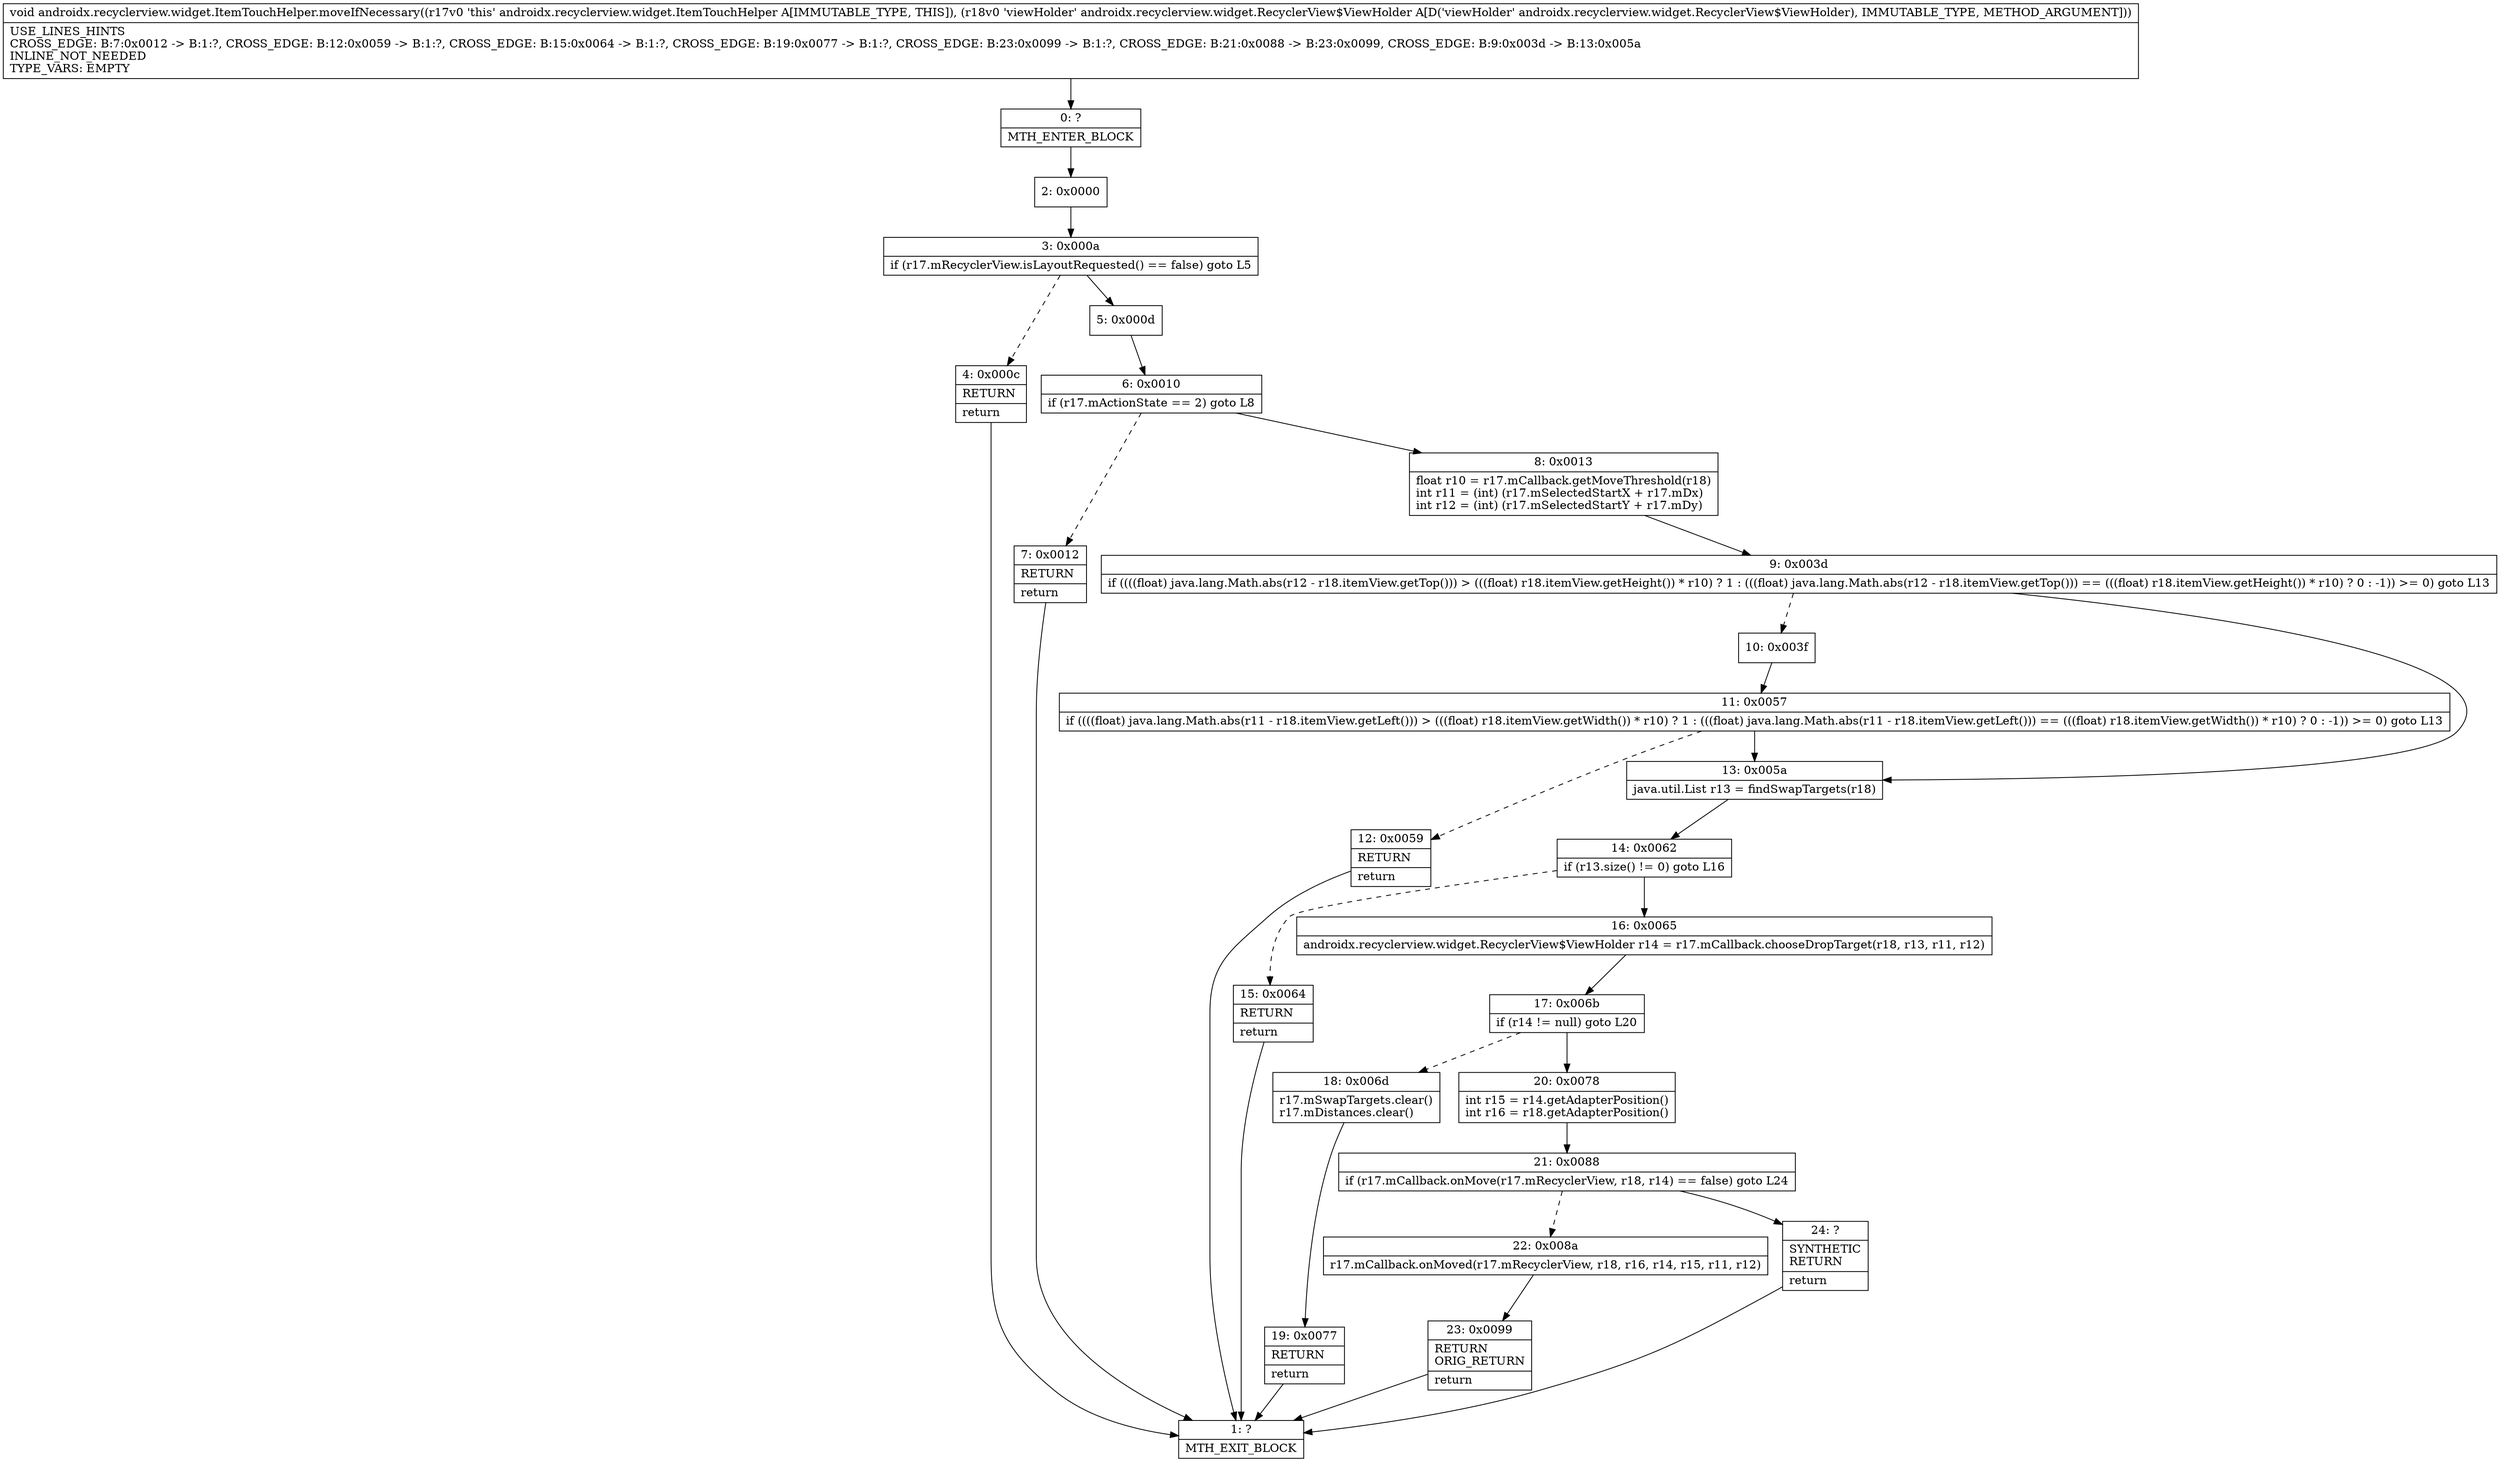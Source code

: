 digraph "CFG forandroidx.recyclerview.widget.ItemTouchHelper.moveIfNecessary(Landroidx\/recyclerview\/widget\/RecyclerView$ViewHolder;)V" {
Node_0 [shape=record,label="{0\:\ ?|MTH_ENTER_BLOCK\l}"];
Node_2 [shape=record,label="{2\:\ 0x0000}"];
Node_3 [shape=record,label="{3\:\ 0x000a|if (r17.mRecyclerView.isLayoutRequested() == false) goto L5\l}"];
Node_4 [shape=record,label="{4\:\ 0x000c|RETURN\l|return\l}"];
Node_1 [shape=record,label="{1\:\ ?|MTH_EXIT_BLOCK\l}"];
Node_5 [shape=record,label="{5\:\ 0x000d}"];
Node_6 [shape=record,label="{6\:\ 0x0010|if (r17.mActionState == 2) goto L8\l}"];
Node_7 [shape=record,label="{7\:\ 0x0012|RETURN\l|return\l}"];
Node_8 [shape=record,label="{8\:\ 0x0013|float r10 = r17.mCallback.getMoveThreshold(r18)\lint r11 = (int) (r17.mSelectedStartX + r17.mDx)\lint r12 = (int) (r17.mSelectedStartY + r17.mDy)\l}"];
Node_9 [shape=record,label="{9\:\ 0x003d|if ((((float) java.lang.Math.abs(r12 \- r18.itemView.getTop())) \> (((float) r18.itemView.getHeight()) * r10) ? 1 : (((float) java.lang.Math.abs(r12 \- r18.itemView.getTop())) == (((float) r18.itemView.getHeight()) * r10) ? 0 : \-1)) \>= 0) goto L13\l}"];
Node_10 [shape=record,label="{10\:\ 0x003f}"];
Node_11 [shape=record,label="{11\:\ 0x0057|if ((((float) java.lang.Math.abs(r11 \- r18.itemView.getLeft())) \> (((float) r18.itemView.getWidth()) * r10) ? 1 : (((float) java.lang.Math.abs(r11 \- r18.itemView.getLeft())) == (((float) r18.itemView.getWidth()) * r10) ? 0 : \-1)) \>= 0) goto L13\l}"];
Node_12 [shape=record,label="{12\:\ 0x0059|RETURN\l|return\l}"];
Node_13 [shape=record,label="{13\:\ 0x005a|java.util.List r13 = findSwapTargets(r18)\l}"];
Node_14 [shape=record,label="{14\:\ 0x0062|if (r13.size() != 0) goto L16\l}"];
Node_15 [shape=record,label="{15\:\ 0x0064|RETURN\l|return\l}"];
Node_16 [shape=record,label="{16\:\ 0x0065|androidx.recyclerview.widget.RecyclerView$ViewHolder r14 = r17.mCallback.chooseDropTarget(r18, r13, r11, r12)\l}"];
Node_17 [shape=record,label="{17\:\ 0x006b|if (r14 != null) goto L20\l}"];
Node_18 [shape=record,label="{18\:\ 0x006d|r17.mSwapTargets.clear()\lr17.mDistances.clear()\l}"];
Node_19 [shape=record,label="{19\:\ 0x0077|RETURN\l|return\l}"];
Node_20 [shape=record,label="{20\:\ 0x0078|int r15 = r14.getAdapterPosition()\lint r16 = r18.getAdapterPosition()\l}"];
Node_21 [shape=record,label="{21\:\ 0x0088|if (r17.mCallback.onMove(r17.mRecyclerView, r18, r14) == false) goto L24\l}"];
Node_22 [shape=record,label="{22\:\ 0x008a|r17.mCallback.onMoved(r17.mRecyclerView, r18, r16, r14, r15, r11, r12)\l}"];
Node_23 [shape=record,label="{23\:\ 0x0099|RETURN\lORIG_RETURN\l|return\l}"];
Node_24 [shape=record,label="{24\:\ ?|SYNTHETIC\lRETURN\l|return\l}"];
MethodNode[shape=record,label="{void androidx.recyclerview.widget.ItemTouchHelper.moveIfNecessary((r17v0 'this' androidx.recyclerview.widget.ItemTouchHelper A[IMMUTABLE_TYPE, THIS]), (r18v0 'viewHolder' androidx.recyclerview.widget.RecyclerView$ViewHolder A[D('viewHolder' androidx.recyclerview.widget.RecyclerView$ViewHolder), IMMUTABLE_TYPE, METHOD_ARGUMENT]))  | USE_LINES_HINTS\lCROSS_EDGE: B:7:0x0012 \-\> B:1:?, CROSS_EDGE: B:12:0x0059 \-\> B:1:?, CROSS_EDGE: B:15:0x0064 \-\> B:1:?, CROSS_EDGE: B:19:0x0077 \-\> B:1:?, CROSS_EDGE: B:23:0x0099 \-\> B:1:?, CROSS_EDGE: B:21:0x0088 \-\> B:23:0x0099, CROSS_EDGE: B:9:0x003d \-\> B:13:0x005a\lINLINE_NOT_NEEDED\lTYPE_VARS: EMPTY\l}"];
MethodNode -> Node_0;Node_0 -> Node_2;
Node_2 -> Node_3;
Node_3 -> Node_4[style=dashed];
Node_3 -> Node_5;
Node_4 -> Node_1;
Node_5 -> Node_6;
Node_6 -> Node_7[style=dashed];
Node_6 -> Node_8;
Node_7 -> Node_1;
Node_8 -> Node_9;
Node_9 -> Node_10[style=dashed];
Node_9 -> Node_13;
Node_10 -> Node_11;
Node_11 -> Node_12[style=dashed];
Node_11 -> Node_13;
Node_12 -> Node_1;
Node_13 -> Node_14;
Node_14 -> Node_15[style=dashed];
Node_14 -> Node_16;
Node_15 -> Node_1;
Node_16 -> Node_17;
Node_17 -> Node_18[style=dashed];
Node_17 -> Node_20;
Node_18 -> Node_19;
Node_19 -> Node_1;
Node_20 -> Node_21;
Node_21 -> Node_22[style=dashed];
Node_21 -> Node_24;
Node_22 -> Node_23;
Node_23 -> Node_1;
Node_24 -> Node_1;
}

